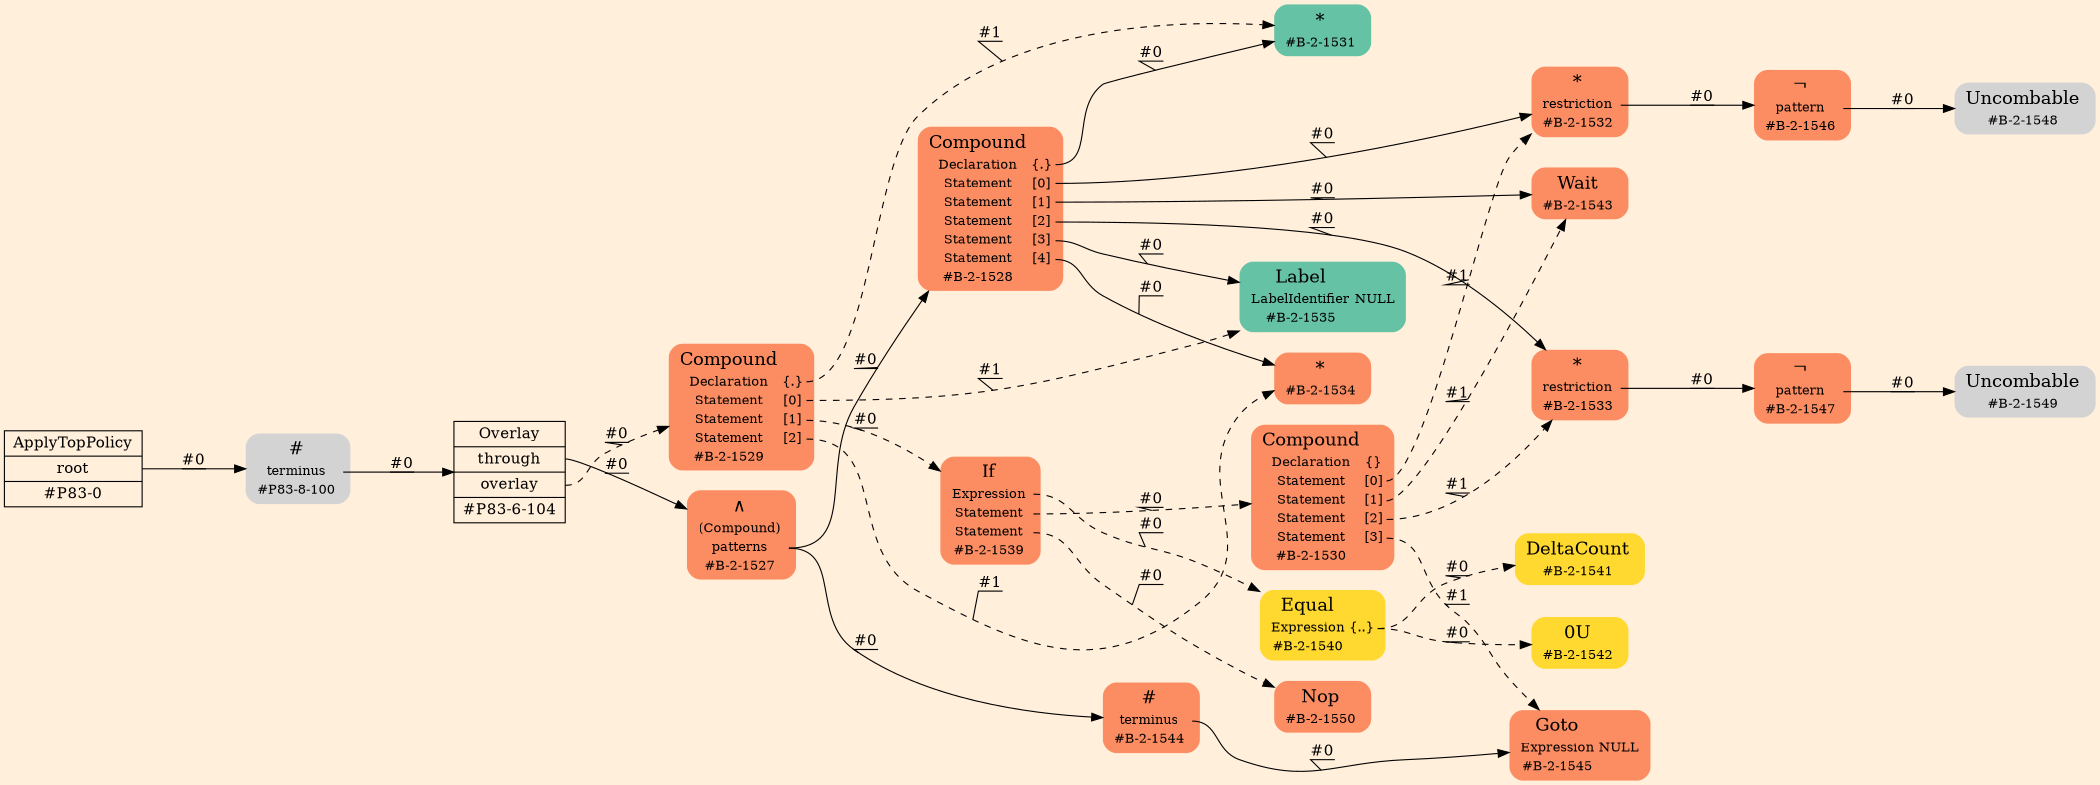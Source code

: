 digraph Inferno {
graph [
rankdir = "LR"
ranksep = 1.0
size = "14,20"
bgcolor = antiquewhite1
];
node [
];
"CR#P83-0" [
shape = "record"
fillcolor = "transparent"
label = "<fixed> ApplyTopPolicy | <port0> root | <port1> #P83-0"
style = "filled"
fontsize = "14"
fillcolor = antiquewhite1
];
"#P83-8-100" [
shape = "plaintext"
label = <<TABLE BORDER="0" CELLBORDER="0" CELLSPACING="0">
 <TR>
  <TD><FONT POINT-SIZE="16.0">#</FONT></TD>
  <TD></TD>
 </TR>
 <TR>
  <TD>terminus</TD>
  <TD PORT="port0"></TD>
 </TR>
 <TR>
  <TD>#P83-8-100</TD>
  <TD PORT="port1"></TD>
 </TR>
</TABLE>>
style = "rounded,filled"
fontsize = "12"
];
"#P83-6-104" [
shape = "record"
label = "<fixed> Overlay | <port0> through | <port1> overlay | <port2> #P83-6-104"
style = "filled"
fontsize = "14"
fillcolor = antiquewhite1
];
"#B-2-1527" [
shape = "plaintext"
fillcolor = "/set28/2"
label = <<TABLE BORDER="0" CELLBORDER="0" CELLSPACING="0">
 <TR>
  <TD><FONT POINT-SIZE="16.0">∧</FONT></TD>
  <TD></TD>
 </TR>
 <TR>
  <TD>(Compound)</TD>
  <TD PORT="port0"></TD>
 </TR>
 <TR>
  <TD>patterns</TD>
  <TD PORT="port1"></TD>
 </TR>
 <TR>
  <TD>#B-2-1527</TD>
  <TD PORT="port2"></TD>
 </TR>
</TABLE>>
style = "rounded,filled"
fontsize = "12"
];
"#B-2-1528" [
shape = "plaintext"
fillcolor = "/set28/2"
label = <<TABLE BORDER="0" CELLBORDER="0" CELLSPACING="0">
 <TR>
  <TD><FONT POINT-SIZE="16.0">Compound</FONT></TD>
  <TD></TD>
 </TR>
 <TR>
  <TD>Declaration</TD>
  <TD PORT="port0">{.}</TD>
 </TR>
 <TR>
  <TD>Statement</TD>
  <TD PORT="port1">[0]</TD>
 </TR>
 <TR>
  <TD>Statement</TD>
  <TD PORT="port2">[1]</TD>
 </TR>
 <TR>
  <TD>Statement</TD>
  <TD PORT="port3">[2]</TD>
 </TR>
 <TR>
  <TD>Statement</TD>
  <TD PORT="port4">[3]</TD>
 </TR>
 <TR>
  <TD>Statement</TD>
  <TD PORT="port5">[4]</TD>
 </TR>
 <TR>
  <TD>#B-2-1528</TD>
  <TD PORT="port6"></TD>
 </TR>
</TABLE>>
style = "rounded,filled"
fontsize = "12"
];
"#B-2-1531" [
shape = "plaintext"
fillcolor = "/set28/1"
label = <<TABLE BORDER="0" CELLBORDER="0" CELLSPACING="0">
 <TR>
  <TD><FONT POINT-SIZE="16.0">*</FONT></TD>
  <TD></TD>
 </TR>
 <TR>
  <TD>#B-2-1531</TD>
  <TD PORT="port0"></TD>
 </TR>
</TABLE>>
style = "rounded,filled"
fontsize = "12"
];
"#B-2-1532" [
shape = "plaintext"
fillcolor = "/set28/2"
label = <<TABLE BORDER="0" CELLBORDER="0" CELLSPACING="0">
 <TR>
  <TD><FONT POINT-SIZE="16.0">*</FONT></TD>
  <TD></TD>
 </TR>
 <TR>
  <TD>restriction</TD>
  <TD PORT="port0"></TD>
 </TR>
 <TR>
  <TD>#B-2-1532</TD>
  <TD PORT="port1"></TD>
 </TR>
</TABLE>>
style = "rounded,filled"
fontsize = "12"
];
"#B-2-1546" [
shape = "plaintext"
fillcolor = "/set28/2"
label = <<TABLE BORDER="0" CELLBORDER="0" CELLSPACING="0">
 <TR>
  <TD><FONT POINT-SIZE="16.0">¬</FONT></TD>
  <TD></TD>
 </TR>
 <TR>
  <TD>pattern</TD>
  <TD PORT="port0"></TD>
 </TR>
 <TR>
  <TD>#B-2-1546</TD>
  <TD PORT="port1"></TD>
 </TR>
</TABLE>>
style = "rounded,filled"
fontsize = "12"
];
"#B-2-1548" [
shape = "plaintext"
label = <<TABLE BORDER="0" CELLBORDER="0" CELLSPACING="0">
 <TR>
  <TD><FONT POINT-SIZE="16.0">Uncombable</FONT></TD>
  <TD></TD>
 </TR>
 <TR>
  <TD>#B-2-1548</TD>
  <TD PORT="port0"></TD>
 </TR>
</TABLE>>
style = "rounded,filled"
fontsize = "12"
];
"#B-2-1543" [
shape = "plaintext"
fillcolor = "/set28/2"
label = <<TABLE BORDER="0" CELLBORDER="0" CELLSPACING="0">
 <TR>
  <TD><FONT POINT-SIZE="16.0">Wait</FONT></TD>
  <TD></TD>
 </TR>
 <TR>
  <TD>#B-2-1543</TD>
  <TD PORT="port0"></TD>
 </TR>
</TABLE>>
style = "rounded,filled"
fontsize = "12"
];
"#B-2-1533" [
shape = "plaintext"
fillcolor = "/set28/2"
label = <<TABLE BORDER="0" CELLBORDER="0" CELLSPACING="0">
 <TR>
  <TD><FONT POINT-SIZE="16.0">*</FONT></TD>
  <TD></TD>
 </TR>
 <TR>
  <TD>restriction</TD>
  <TD PORT="port0"></TD>
 </TR>
 <TR>
  <TD>#B-2-1533</TD>
  <TD PORT="port1"></TD>
 </TR>
</TABLE>>
style = "rounded,filled"
fontsize = "12"
];
"#B-2-1547" [
shape = "plaintext"
fillcolor = "/set28/2"
label = <<TABLE BORDER="0" CELLBORDER="0" CELLSPACING="0">
 <TR>
  <TD><FONT POINT-SIZE="16.0">¬</FONT></TD>
  <TD></TD>
 </TR>
 <TR>
  <TD>pattern</TD>
  <TD PORT="port0"></TD>
 </TR>
 <TR>
  <TD>#B-2-1547</TD>
  <TD PORT="port1"></TD>
 </TR>
</TABLE>>
style = "rounded,filled"
fontsize = "12"
];
"#B-2-1549" [
shape = "plaintext"
label = <<TABLE BORDER="0" CELLBORDER="0" CELLSPACING="0">
 <TR>
  <TD><FONT POINT-SIZE="16.0">Uncombable</FONT></TD>
  <TD></TD>
 </TR>
 <TR>
  <TD>#B-2-1549</TD>
  <TD PORT="port0"></TD>
 </TR>
</TABLE>>
style = "rounded,filled"
fontsize = "12"
];
"#B-2-1535" [
shape = "plaintext"
fillcolor = "/set28/1"
label = <<TABLE BORDER="0" CELLBORDER="0" CELLSPACING="0">
 <TR>
  <TD><FONT POINT-SIZE="16.0">Label</FONT></TD>
  <TD></TD>
 </TR>
 <TR>
  <TD>LabelIdentifier</TD>
  <TD PORT="port0">NULL</TD>
 </TR>
 <TR>
  <TD>#B-2-1535</TD>
  <TD PORT="port1"></TD>
 </TR>
</TABLE>>
style = "rounded,filled"
fontsize = "12"
];
"#B-2-1534" [
shape = "plaintext"
fillcolor = "/set28/2"
label = <<TABLE BORDER="0" CELLBORDER="0" CELLSPACING="0">
 <TR>
  <TD><FONT POINT-SIZE="16.0">*</FONT></TD>
  <TD></TD>
 </TR>
 <TR>
  <TD>#B-2-1534</TD>
  <TD PORT="port0"></TD>
 </TR>
</TABLE>>
style = "rounded,filled"
fontsize = "12"
];
"#B-2-1544" [
shape = "plaintext"
fillcolor = "/set28/2"
label = <<TABLE BORDER="0" CELLBORDER="0" CELLSPACING="0">
 <TR>
  <TD><FONT POINT-SIZE="16.0">#</FONT></TD>
  <TD></TD>
 </TR>
 <TR>
  <TD>terminus</TD>
  <TD PORT="port0"></TD>
 </TR>
 <TR>
  <TD>#B-2-1544</TD>
  <TD PORT="port1"></TD>
 </TR>
</TABLE>>
style = "rounded,filled"
fontsize = "12"
];
"#B-2-1545" [
shape = "plaintext"
fillcolor = "/set28/2"
label = <<TABLE BORDER="0" CELLBORDER="0" CELLSPACING="0">
 <TR>
  <TD><FONT POINT-SIZE="16.0">Goto</FONT></TD>
  <TD></TD>
 </TR>
 <TR>
  <TD>Expression</TD>
  <TD PORT="port0">NULL</TD>
 </TR>
 <TR>
  <TD>#B-2-1545</TD>
  <TD PORT="port1"></TD>
 </TR>
</TABLE>>
style = "rounded,filled"
fontsize = "12"
];
"#B-2-1529" [
shape = "plaintext"
fillcolor = "/set28/2"
label = <<TABLE BORDER="0" CELLBORDER="0" CELLSPACING="0">
 <TR>
  <TD><FONT POINT-SIZE="16.0">Compound</FONT></TD>
  <TD></TD>
 </TR>
 <TR>
  <TD>Declaration</TD>
  <TD PORT="port0">{.}</TD>
 </TR>
 <TR>
  <TD>Statement</TD>
  <TD PORT="port1">[0]</TD>
 </TR>
 <TR>
  <TD>Statement</TD>
  <TD PORT="port2">[1]</TD>
 </TR>
 <TR>
  <TD>Statement</TD>
  <TD PORT="port3">[2]</TD>
 </TR>
 <TR>
  <TD>#B-2-1529</TD>
  <TD PORT="port4"></TD>
 </TR>
</TABLE>>
style = "rounded,filled"
fontsize = "12"
];
"#B-2-1539" [
shape = "plaintext"
fillcolor = "/set28/2"
label = <<TABLE BORDER="0" CELLBORDER="0" CELLSPACING="0">
 <TR>
  <TD><FONT POINT-SIZE="16.0">If</FONT></TD>
  <TD></TD>
 </TR>
 <TR>
  <TD>Expression</TD>
  <TD PORT="port0"></TD>
 </TR>
 <TR>
  <TD>Statement</TD>
  <TD PORT="port1"></TD>
 </TR>
 <TR>
  <TD>Statement</TD>
  <TD PORT="port2"></TD>
 </TR>
 <TR>
  <TD>#B-2-1539</TD>
  <TD PORT="port3"></TD>
 </TR>
</TABLE>>
style = "rounded,filled"
fontsize = "12"
];
"#B-2-1540" [
shape = "plaintext"
fillcolor = "/set28/6"
label = <<TABLE BORDER="0" CELLBORDER="0" CELLSPACING="0">
 <TR>
  <TD><FONT POINT-SIZE="16.0">Equal</FONT></TD>
  <TD></TD>
 </TR>
 <TR>
  <TD>Expression</TD>
  <TD PORT="port0">{..}</TD>
 </TR>
 <TR>
  <TD>#B-2-1540</TD>
  <TD PORT="port1"></TD>
 </TR>
</TABLE>>
style = "rounded,filled"
fontsize = "12"
];
"#B-2-1541" [
shape = "plaintext"
fillcolor = "/set28/6"
label = <<TABLE BORDER="0" CELLBORDER="0" CELLSPACING="0">
 <TR>
  <TD><FONT POINT-SIZE="16.0">DeltaCount</FONT></TD>
  <TD></TD>
 </TR>
 <TR>
  <TD>#B-2-1541</TD>
  <TD PORT="port0"></TD>
 </TR>
</TABLE>>
style = "rounded,filled"
fontsize = "12"
];
"#B-2-1542" [
shape = "plaintext"
fillcolor = "/set28/6"
label = <<TABLE BORDER="0" CELLBORDER="0" CELLSPACING="0">
 <TR>
  <TD><FONT POINT-SIZE="16.0">0U</FONT></TD>
  <TD></TD>
 </TR>
 <TR>
  <TD>#B-2-1542</TD>
  <TD PORT="port0"></TD>
 </TR>
</TABLE>>
style = "rounded,filled"
fontsize = "12"
];
"#B-2-1530" [
shape = "plaintext"
fillcolor = "/set28/2"
label = <<TABLE BORDER="0" CELLBORDER="0" CELLSPACING="0">
 <TR>
  <TD><FONT POINT-SIZE="16.0">Compound</FONT></TD>
  <TD></TD>
 </TR>
 <TR>
  <TD>Declaration</TD>
  <TD PORT="port0">{}</TD>
 </TR>
 <TR>
  <TD>Statement</TD>
  <TD PORT="port1">[0]</TD>
 </TR>
 <TR>
  <TD>Statement</TD>
  <TD PORT="port2">[1]</TD>
 </TR>
 <TR>
  <TD>Statement</TD>
  <TD PORT="port3">[2]</TD>
 </TR>
 <TR>
  <TD>Statement</TD>
  <TD PORT="port4">[3]</TD>
 </TR>
 <TR>
  <TD>#B-2-1530</TD>
  <TD PORT="port5"></TD>
 </TR>
</TABLE>>
style = "rounded,filled"
fontsize = "12"
];
"#B-2-1550" [
shape = "plaintext"
fillcolor = "/set28/2"
label = <<TABLE BORDER="0" CELLBORDER="0" CELLSPACING="0">
 <TR>
  <TD><FONT POINT-SIZE="16.0">Nop</FONT></TD>
  <TD></TD>
 </TR>
 <TR>
  <TD>#B-2-1550</TD>
  <TD PORT="port0"></TD>
 </TR>
</TABLE>>
style = "rounded,filled"
fontsize = "12"
];
"CR#P83-0":port0 -> "#P83-8-100" [style="solid"
label = "#0"
decorate = true
];
"#P83-8-100":port0 -> "#P83-6-104" [style="solid"
label = "#0"
decorate = true
];
"#P83-6-104":port0 -> "#B-2-1527" [style="solid"
label = "#0"
decorate = true
];
"#P83-6-104":port1 -> "#B-2-1529" [style="dashed"
label = "#0"
decorate = true
];
"#B-2-1527":port1 -> "#B-2-1528" [style="solid"
label = "#0"
decorate = true
];
"#B-2-1527":port1 -> "#B-2-1544" [style="solid"
label = "#0"
decorate = true
];
"#B-2-1528":port0 -> "#B-2-1531" [style="solid"
label = "#0"
decorate = true
];
"#B-2-1528":port1 -> "#B-2-1532" [style="solid"
label = "#0"
decorate = true
];
"#B-2-1528":port2 -> "#B-2-1543" [style="solid"
label = "#0"
decorate = true
];
"#B-2-1528":port3 -> "#B-2-1533" [style="solid"
label = "#0"
decorate = true
];
"#B-2-1528":port4 -> "#B-2-1535" [style="solid"
label = "#0"
decorate = true
];
"#B-2-1528":port5 -> "#B-2-1534" [style="solid"
label = "#0"
decorate = true
];
"#B-2-1532":port0 -> "#B-2-1546" [style="solid"
label = "#0"
decorate = true
];
"#B-2-1546":port0 -> "#B-2-1548" [style="solid"
label = "#0"
decorate = true
];
"#B-2-1533":port0 -> "#B-2-1547" [style="solid"
label = "#0"
decorate = true
];
"#B-2-1547":port0 -> "#B-2-1549" [style="solid"
label = "#0"
decorate = true
];
"#B-2-1544":port0 -> "#B-2-1545" [style="solid"
label = "#0"
decorate = true
];
"#B-2-1529":port0 -> "#B-2-1531" [style="dashed"
label = "#1"
decorate = true
];
"#B-2-1529":port1 -> "#B-2-1535" [style="dashed"
label = "#1"
decorate = true
];
"#B-2-1529":port2 -> "#B-2-1539" [style="dashed"
label = "#0"
decorate = true
];
"#B-2-1529":port3 -> "#B-2-1534" [style="dashed"
label = "#1"
decorate = true
];
"#B-2-1539":port0 -> "#B-2-1540" [style="dashed"
label = "#0"
decorate = true
];
"#B-2-1539":port1 -> "#B-2-1530" [style="dashed"
label = "#0"
decorate = true
];
"#B-2-1539":port2 -> "#B-2-1550" [style="dashed"
label = "#0"
decorate = true
];
"#B-2-1540":port0 -> "#B-2-1541" [style="dashed"
label = "#0"
decorate = true
];
"#B-2-1540":port0 -> "#B-2-1542" [style="dashed"
label = "#0"
decorate = true
];
"#B-2-1530":port1 -> "#B-2-1532" [style="dashed"
label = "#1"
decorate = true
];
"#B-2-1530":port2 -> "#B-2-1543" [style="dashed"
label = "#1"
decorate = true
];
"#B-2-1530":port3 -> "#B-2-1533" [style="dashed"
label = "#1"
decorate = true
];
"#B-2-1530":port4 -> "#B-2-1545" [style="dashed"
label = "#1"
decorate = true
];
}
